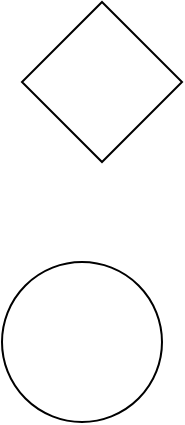 <mxfile version="21.3.2" type="github">
  <diagram name="第 1 页" id="aOvvgsdQsd_pCNVxZqwJ">
    <mxGraphModel dx="2070" dy="698" grid="1" gridSize="10" guides="1" tooltips="1" connect="1" arrows="1" fold="1" page="1" pageScale="1" pageWidth="827" pageHeight="1169" math="0" shadow="0">
      <root>
        <mxCell id="0" />
        <mxCell id="1" parent="0" />
        <mxCell id="sSZWk5ZvXnR5pwOhLLKC-1" value="" style="rhombus;whiteSpace=wrap;html=1;" parent="1" vertex="1">
          <mxGeometry x="300" y="210" width="80" height="80" as="geometry" />
        </mxCell>
        <mxCell id="3X7ZTH1We2HJEzVCkilL-1" value="" style="ellipse;whiteSpace=wrap;html=1;aspect=fixed;" vertex="1" parent="1">
          <mxGeometry x="290" y="340" width="80" height="80" as="geometry" />
        </mxCell>
      </root>
    </mxGraphModel>
  </diagram>
</mxfile>
